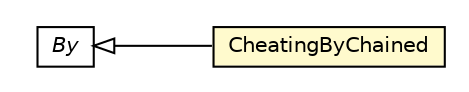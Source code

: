 #!/usr/local/bin/dot
#
# Class diagram 
# Generated by UMLGraph version R5_6-24-gf6e263 (http://www.umlgraph.org/)
#

digraph G {
	edge [fontname="Helvetica",fontsize=10,labelfontname="Helvetica",labelfontsize=10];
	node [fontname="Helvetica",fontsize=10,shape=plaintext];
	nodesep=0.25;
	ranksep=0.5;
	rankdir=LR;
	// org.senchalabs.gwt.gwtdriver.by.CheatingByChained
	c182 [label=<<table title="org.senchalabs.gwt.gwtdriver.by.CheatingByChained" border="0" cellborder="1" cellspacing="0" cellpadding="2" port="p" bgcolor="lemonChiffon" href="./CheatingByChained.html">
		<tr><td><table border="0" cellspacing="0" cellpadding="1">
<tr><td align="center" balign="center"> CheatingByChained </td></tr>
		</table></td></tr>
		</table>>, URL="./CheatingByChained.html", fontname="Helvetica", fontcolor="black", fontsize=10.0];
	//org.senchalabs.gwt.gwtdriver.by.CheatingByChained extends org.openqa.selenium.By
	c203:p -> c182:p [dir=back,arrowtail=empty];
	// org.openqa.selenium.By
	c203 [label=<<table title="org.openqa.selenium.By" border="0" cellborder="1" cellspacing="0" cellpadding="2" port="p" href="http://selenium.googlecode.com/svn/trunk/docs/api/java/org/openqa/selenium/By.html">
		<tr><td><table border="0" cellspacing="0" cellpadding="1">
<tr><td align="center" balign="center"><font face="Helvetica-Oblique"> By </font></td></tr>
		</table></td></tr>
		</table>>, URL="http://selenium.googlecode.com/svn/trunk/docs/api/java/org/openqa/selenium/By.html", fontname="Helvetica", fontcolor="black", fontsize=10.0];
}

